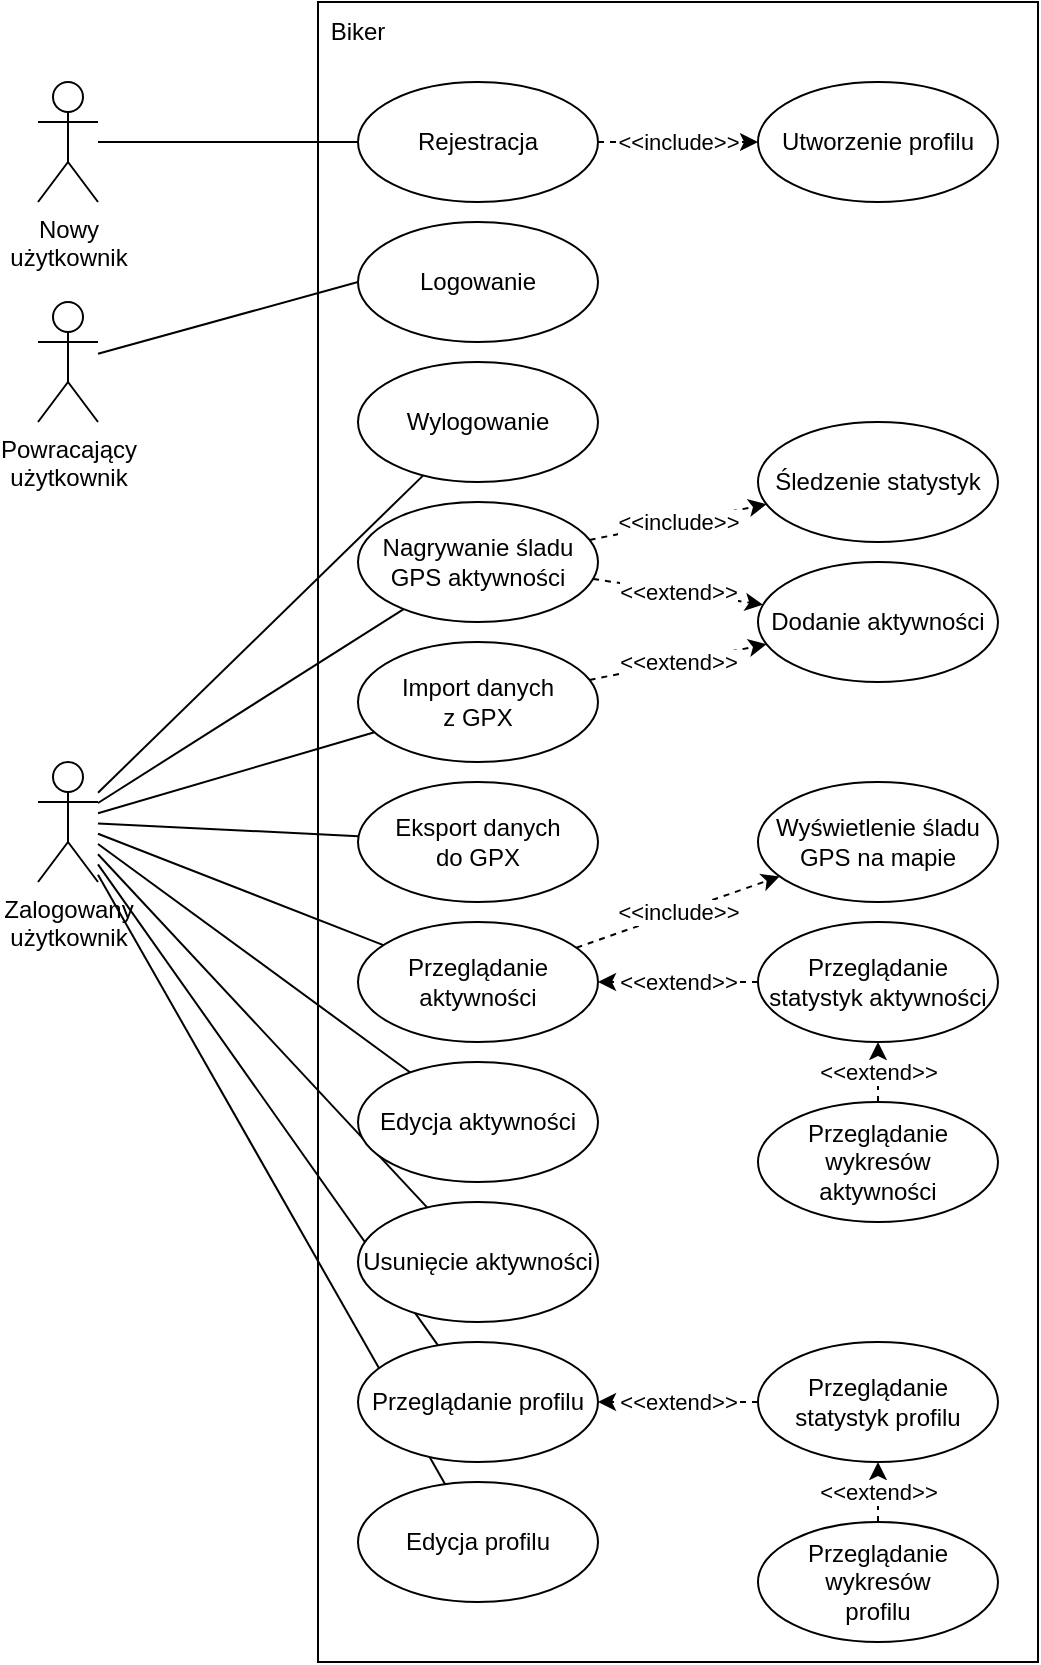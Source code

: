 <mxfile version="15.8.6" type="device"><diagram id="d8a79qlwctvYHVWaglGD" name="Page-1"><mxGraphModel dx="2000" dy="806" grid="1" gridSize="10" guides="1" tooltips="1" connect="1" arrows="1" fold="1" page="1" pageScale="1" pageWidth="850" pageHeight="1100" math="0" shadow="0"><root><mxCell id="0"/><mxCell id="1" parent="0"/><mxCell id="SC_XRz_gP1snpHcTU4W7-1" value="" style="rounded=0;whiteSpace=wrap;html=1;" vertex="1" parent="1"><mxGeometry x="160" y="10" width="360" height="830" as="geometry"/></mxCell><mxCell id="2Y68kN8WB5MiwvNDtIjN-14" style="rounded=0;orthogonalLoop=1;jettySize=auto;html=1;entryX=0;entryY=0.5;entryDx=0;entryDy=0;endArrow=none;endFill=0;" parent="1" source="2Y68kN8WB5MiwvNDtIjN-1" target="2Y68kN8WB5MiwvNDtIjN-3" edge="1"><mxGeometry relative="1" as="geometry"/></mxCell><mxCell id="2Y68kN8WB5MiwvNDtIjN-1" value="Nowy &lt;br&gt;użytkownik" style="shape=umlActor;verticalLabelPosition=bottom;verticalAlign=top;html=1;outlineConnect=0;" parent="1" vertex="1"><mxGeometry x="20" y="50" width="30" height="60" as="geometry"/></mxCell><mxCell id="2Y68kN8WB5MiwvNDtIjN-19" style="edgeStyle=none;rounded=0;orthogonalLoop=1;jettySize=auto;html=1;endArrow=none;endFill=0;" parent="1" source="2Y68kN8WB5MiwvNDtIjN-2" target="2Y68kN8WB5MiwvNDtIjN-6" edge="1"><mxGeometry relative="1" as="geometry"/></mxCell><mxCell id="2Y68kN8WB5MiwvNDtIjN-20" style="edgeStyle=none;rounded=0;orthogonalLoop=1;jettySize=auto;html=1;endArrow=none;endFill=0;" parent="1" source="2Y68kN8WB5MiwvNDtIjN-2" target="2Y68kN8WB5MiwvNDtIjN-7" edge="1"><mxGeometry relative="1" as="geometry"/></mxCell><mxCell id="2Y68kN8WB5MiwvNDtIjN-21" style="edgeStyle=none;rounded=0;orthogonalLoop=1;jettySize=auto;html=1;endArrow=none;endFill=0;" parent="1" source="2Y68kN8WB5MiwvNDtIjN-2" target="2Y68kN8WB5MiwvNDtIjN-8" edge="1"><mxGeometry relative="1" as="geometry"/></mxCell><mxCell id="2Y68kN8WB5MiwvNDtIjN-31" style="edgeStyle=none;rounded=0;orthogonalLoop=1;jettySize=auto;html=1;endArrow=none;endFill=0;" parent="1" source="2Y68kN8WB5MiwvNDtIjN-2" target="2Y68kN8WB5MiwvNDtIjN-10" edge="1"><mxGeometry relative="1" as="geometry"/></mxCell><mxCell id="2Y68kN8WB5MiwvNDtIjN-33" style="edgeStyle=none;rounded=0;orthogonalLoop=1;jettySize=auto;html=1;endArrow=none;endFill=0;" parent="1" source="2Y68kN8WB5MiwvNDtIjN-2" target="2Y68kN8WB5MiwvNDtIjN-11" edge="1"><mxGeometry relative="1" as="geometry"/></mxCell><mxCell id="2Y68kN8WB5MiwvNDtIjN-34" style="edgeStyle=none;rounded=0;orthogonalLoop=1;jettySize=auto;html=1;endArrow=none;endFill=0;" parent="1" source="2Y68kN8WB5MiwvNDtIjN-2" target="2Y68kN8WB5MiwvNDtIjN-12" edge="1"><mxGeometry relative="1" as="geometry"/></mxCell><mxCell id="2Y68kN8WB5MiwvNDtIjN-35" style="edgeStyle=none;rounded=0;orthogonalLoop=1;jettySize=auto;html=1;endArrow=none;endFill=0;" parent="1" source="2Y68kN8WB5MiwvNDtIjN-2" target="2Y68kN8WB5MiwvNDtIjN-24" edge="1"><mxGeometry relative="1" as="geometry"/></mxCell><mxCell id="2Y68kN8WB5MiwvNDtIjN-36" style="edgeStyle=none;rounded=0;orthogonalLoop=1;jettySize=auto;html=1;endArrow=none;endFill=0;" parent="1" source="2Y68kN8WB5MiwvNDtIjN-2" target="2Y68kN8WB5MiwvNDtIjN-23" edge="1"><mxGeometry relative="1" as="geometry"/></mxCell><mxCell id="2Y68kN8WB5MiwvNDtIjN-46" style="edgeStyle=none;rounded=0;orthogonalLoop=1;jettySize=auto;html=1;endArrow=none;endFill=0;" parent="1" source="2Y68kN8WB5MiwvNDtIjN-2" target="2Y68kN8WB5MiwvNDtIjN-45" edge="1"><mxGeometry relative="1" as="geometry"/></mxCell><mxCell id="2Y68kN8WB5MiwvNDtIjN-2" value="Zalogowany&lt;br&gt;użytkownik" style="shape=umlActor;verticalLabelPosition=bottom;verticalAlign=top;html=1;outlineConnect=0;" parent="1" vertex="1"><mxGeometry x="20" y="390" width="30" height="60" as="geometry"/></mxCell><mxCell id="2Y68kN8WB5MiwvNDtIjN-26" value="&amp;lt;&amp;lt;include&amp;gt;&amp;gt;" style="edgeStyle=none;rounded=0;orthogonalLoop=1;jettySize=auto;html=1;dashed=1;" parent="1" source="2Y68kN8WB5MiwvNDtIjN-3" target="2Y68kN8WB5MiwvNDtIjN-25" edge="1"><mxGeometry relative="1" as="geometry"/></mxCell><mxCell id="2Y68kN8WB5MiwvNDtIjN-3" value="Rejestracja" style="ellipse;whiteSpace=wrap;html=1;" parent="1" vertex="1"><mxGeometry x="180" y="50" width="120" height="60" as="geometry"/></mxCell><mxCell id="2Y68kN8WB5MiwvNDtIjN-5" value="Logowanie" style="ellipse;whiteSpace=wrap;html=1;" parent="1" vertex="1"><mxGeometry x="180" y="120" width="120" height="60" as="geometry"/></mxCell><mxCell id="2Y68kN8WB5MiwvNDtIjN-17" value="&amp;lt;&amp;lt;extend&amp;gt;&amp;gt;" style="edgeStyle=none;rounded=0;orthogonalLoop=1;jettySize=auto;html=1;dashed=1;" parent="1" source="2Y68kN8WB5MiwvNDtIjN-6" target="2Y68kN8WB5MiwvNDtIjN-9" edge="1"><mxGeometry relative="1" as="geometry"/></mxCell><mxCell id="2Y68kN8WB5MiwvNDtIjN-48" value="&amp;lt;&amp;lt;include&amp;gt;&amp;gt;" style="edgeStyle=none;rounded=0;orthogonalLoop=1;jettySize=auto;html=1;dashed=1;" parent="1" source="2Y68kN8WB5MiwvNDtIjN-6" target="2Y68kN8WB5MiwvNDtIjN-47" edge="1"><mxGeometry relative="1" as="geometry"/></mxCell><mxCell id="2Y68kN8WB5MiwvNDtIjN-6" value="Nagrywanie śladu GPS aktywności" style="ellipse;whiteSpace=wrap;html=1;" parent="1" vertex="1"><mxGeometry x="180" y="260" width="120" height="60" as="geometry"/></mxCell><mxCell id="2Y68kN8WB5MiwvNDtIjN-18" value="&amp;lt;&amp;lt;extend&amp;gt;&amp;gt;" style="edgeStyle=none;rounded=0;orthogonalLoop=1;jettySize=auto;html=1;dashed=1;" parent="1" source="2Y68kN8WB5MiwvNDtIjN-7" target="2Y68kN8WB5MiwvNDtIjN-9" edge="1"><mxGeometry relative="1" as="geometry"/></mxCell><mxCell id="2Y68kN8WB5MiwvNDtIjN-7" value="Import danych&lt;br&gt;z GPX" style="ellipse;whiteSpace=wrap;html=1;" parent="1" vertex="1"><mxGeometry x="180" y="330" width="120" height="60" as="geometry"/></mxCell><mxCell id="2Y68kN8WB5MiwvNDtIjN-8" value="Eksport danych &lt;br&gt;do GPX" style="ellipse;whiteSpace=wrap;html=1;" parent="1" vertex="1"><mxGeometry x="180" y="400" width="120" height="60" as="geometry"/></mxCell><mxCell id="2Y68kN8WB5MiwvNDtIjN-9" value="Dodanie aktywności" style="ellipse;whiteSpace=wrap;html=1;" parent="1" vertex="1"><mxGeometry x="380" y="290" width="120" height="60" as="geometry"/></mxCell><mxCell id="2Y68kN8WB5MiwvNDtIjN-10" value="Usunięcie aktywności" style="ellipse;whiteSpace=wrap;html=1;" parent="1" vertex="1"><mxGeometry x="180" y="610" width="120" height="60" as="geometry"/></mxCell><mxCell id="2Y68kN8WB5MiwvNDtIjN-11" value="Edycja aktywności" style="ellipse;whiteSpace=wrap;html=1;" parent="1" vertex="1"><mxGeometry x="180" y="540" width="120" height="60" as="geometry"/></mxCell><mxCell id="2Y68kN8WB5MiwvNDtIjN-27" value="&amp;lt;&amp;lt;extend&amp;gt;&amp;gt;" style="edgeStyle=none;rounded=0;orthogonalLoop=1;jettySize=auto;html=1;dashed=1;exitX=0;exitY=0.5;exitDx=0;exitDy=0;" parent="1" source="2Y68kN8WB5MiwvNDtIjN-28" target="2Y68kN8WB5MiwvNDtIjN-12" edge="1"><mxGeometry relative="1" as="geometry"><mxPoint x="330" y="650" as="targetPoint"/></mxGeometry></mxCell><mxCell id="2Y68kN8WB5MiwvNDtIjN-43" value="&amp;lt;&amp;lt;include&amp;gt;&amp;gt;" style="edgeStyle=none;rounded=0;orthogonalLoop=1;jettySize=auto;html=1;dashed=1;" parent="1" source="2Y68kN8WB5MiwvNDtIjN-12" target="2Y68kN8WB5MiwvNDtIjN-42" edge="1"><mxGeometry relative="1" as="geometry"/></mxCell><mxCell id="2Y68kN8WB5MiwvNDtIjN-12" value="Przeglądanie aktywności" style="ellipse;whiteSpace=wrap;html=1;" parent="1" vertex="1"><mxGeometry x="180" y="470" width="120" height="60" as="geometry"/></mxCell><mxCell id="2Y68kN8WB5MiwvNDtIjN-23" value="Edycja profilu" style="ellipse;whiteSpace=wrap;html=1;" parent="1" vertex="1"><mxGeometry x="180" y="750" width="120" height="60" as="geometry"/></mxCell><mxCell id="2Y68kN8WB5MiwvNDtIjN-24" value="Przeglądanie profilu" style="ellipse;whiteSpace=wrap;html=1;" parent="1" vertex="1"><mxGeometry x="180" y="680" width="120" height="60" as="geometry"/></mxCell><mxCell id="2Y68kN8WB5MiwvNDtIjN-25" value="Utworzenie profilu" style="ellipse;whiteSpace=wrap;html=1;" parent="1" vertex="1"><mxGeometry x="380" y="50" width="120" height="60" as="geometry"/></mxCell><mxCell id="2Y68kN8WB5MiwvNDtIjN-28" value="Przeglądanie statystyk aktywności" style="ellipse;whiteSpace=wrap;html=1;" parent="1" vertex="1"><mxGeometry x="380" y="470" width="120" height="60" as="geometry"/></mxCell><mxCell id="2Y68kN8WB5MiwvNDtIjN-38" value="&amp;lt;&amp;lt;extend&amp;gt;&amp;gt;" style="edgeStyle=none;rounded=0;orthogonalLoop=1;jettySize=auto;html=1;dashed=1;" parent="1" source="2Y68kN8WB5MiwvNDtIjN-29" target="2Y68kN8WB5MiwvNDtIjN-28" edge="1"><mxGeometry relative="1" as="geometry"/></mxCell><mxCell id="2Y68kN8WB5MiwvNDtIjN-29" value="Przeglądanie wykresów &lt;br&gt;aktywności" style="ellipse;whiteSpace=wrap;html=1;" parent="1" vertex="1"><mxGeometry x="380" y="560" width="120" height="60" as="geometry"/></mxCell><mxCell id="2Y68kN8WB5MiwvNDtIjN-39" value="&amp;lt;&amp;lt;extend&amp;gt;&amp;gt;" style="edgeStyle=none;rounded=0;orthogonalLoop=1;jettySize=auto;html=1;dashed=1;" parent="1" source="2Y68kN8WB5MiwvNDtIjN-30" target="2Y68kN8WB5MiwvNDtIjN-24" edge="1"><mxGeometry relative="1" as="geometry"/></mxCell><mxCell id="2Y68kN8WB5MiwvNDtIjN-30" value="Przeglądanie statystyk profilu" style="ellipse;whiteSpace=wrap;html=1;" parent="1" vertex="1"><mxGeometry x="380" y="680" width="120" height="60" as="geometry"/></mxCell><mxCell id="2Y68kN8WB5MiwvNDtIjN-41" value="&amp;lt;&amp;lt;extend&amp;gt;&amp;gt;" style="edgeStyle=none;rounded=0;orthogonalLoop=1;jettySize=auto;html=1;dashed=1;" parent="1" source="2Y68kN8WB5MiwvNDtIjN-40" target="2Y68kN8WB5MiwvNDtIjN-30" edge="1"><mxGeometry relative="1" as="geometry"/></mxCell><mxCell id="2Y68kN8WB5MiwvNDtIjN-40" value="Przeglądanie wykresów &lt;br&gt;profilu&lt;br&gt;" style="ellipse;whiteSpace=wrap;html=1;" parent="1" vertex="1"><mxGeometry x="380" y="770" width="120" height="60" as="geometry"/></mxCell><mxCell id="2Y68kN8WB5MiwvNDtIjN-42" value="Wyświetlenie śladu GPS na mapie" style="ellipse;whiteSpace=wrap;html=1;" parent="1" vertex="1"><mxGeometry x="380" y="400" width="120" height="60" as="geometry"/></mxCell><mxCell id="2Y68kN8WB5MiwvNDtIjN-45" value="Wylogowanie" style="ellipse;whiteSpace=wrap;html=1;" parent="1" vertex="1"><mxGeometry x="180" y="190" width="120" height="60" as="geometry"/></mxCell><mxCell id="2Y68kN8WB5MiwvNDtIjN-47" value="Śledzenie statystyk" style="ellipse;whiteSpace=wrap;html=1;" parent="1" vertex="1"><mxGeometry x="380" y="220" width="120" height="60" as="geometry"/></mxCell><mxCell id="2Y68kN8WB5MiwvNDtIjN-50" style="edgeStyle=none;rounded=0;orthogonalLoop=1;jettySize=auto;html=1;entryX=0;entryY=0.5;entryDx=0;entryDy=0;endArrow=none;endFill=0;" parent="1" source="2Y68kN8WB5MiwvNDtIjN-49" target="2Y68kN8WB5MiwvNDtIjN-5" edge="1"><mxGeometry relative="1" as="geometry"/></mxCell><mxCell id="2Y68kN8WB5MiwvNDtIjN-49" value="Powracający &lt;br&gt;użytkownik" style="shape=umlActor;verticalLabelPosition=bottom;verticalAlign=top;html=1;outlineConnect=0;" parent="1" vertex="1"><mxGeometry x="20" y="160" width="30" height="60" as="geometry"/></mxCell><mxCell id="SC_XRz_gP1snpHcTU4W7-3" value="Biker" style="text;html=1;strokeColor=none;fillColor=none;align=center;verticalAlign=middle;whiteSpace=wrap;rounded=0;" vertex="1" parent="1"><mxGeometry x="150" y="10" width="60" height="30" as="geometry"/></mxCell></root></mxGraphModel></diagram></mxfile>